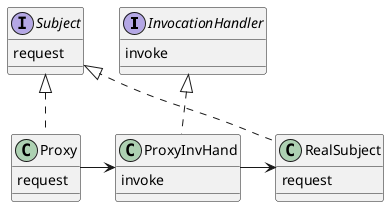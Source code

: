 @startuml
interface InvocationHandler
InvocationHandler : invoke

interface Subject
Subject : request

InvocationHandler <|.. ProxyInvHand
ProxyInvHand : invoke

Subject <|.. RealSubject
RealSubject : request

Subject <|.. Proxy
Proxy : request

Proxy -> ProxyInvHand
ProxyInvHand -> RealSubject
@enduml